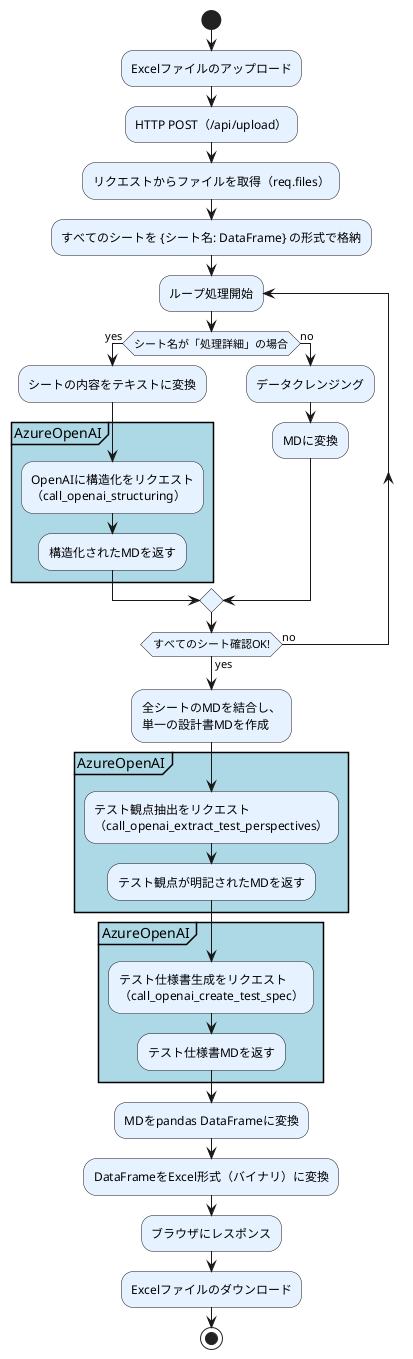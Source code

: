 @startuml フローチャート

skinparam backgroundColor #FFFFFF
skinparam activity {
    BackgroundColor #E6F2FF
}

start
:Excelファイルのアップロード;
:HTTP POST（/api/upload）;
:リクエストからファイルを取得（req.files）;
:すべてのシートを {シート名: DataFrame} の形式で格納;

repeat :ループ処理開始;
  if (シート名が「処理詳細」の場合) then (yes)
    :シートの内容をテキストに変換;
    partition AzureOpenAI #LightBlue {
    :OpenAIに構造化をリクエスト\n（call_openai_structuring）;
    :構造化されたMDを返す;
    }
  else (no)
    :データクレンジング;
    :MDに変換;
  endif
repeat while (すべてのシート確認OK!) is (no) not (yes)

:全シートのMDを結合し、\n単一の設計書MDを作成;
partition AzureOpenAI #LightBlue {
:テスト観点抽出をリクエスト\n（call_openai_extract_test_perspectives）;
:テスト観点が明記されたMDを返す;
}
partition AzureOpenAI #LightBlue {
:テスト仕様書生成をリクエスト\n（call_openai_create_test_spec）;
:テスト仕様書MDを返す;
}
:MDをpandas DataFrameに変換;
:DataFrameをExcel形式（バイナリ）に変換;
:ブラウザにレスポンス;
:Excelファイルのダウンロード;
stop
@enduml